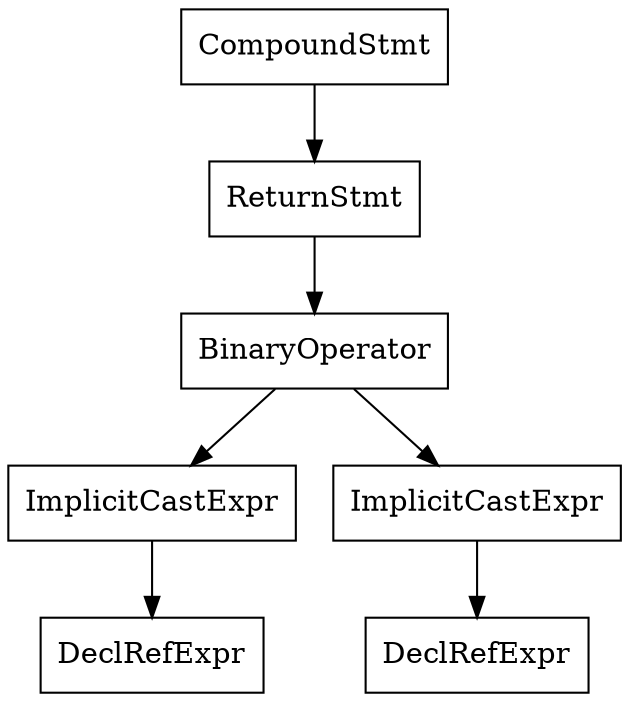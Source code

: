 digraph unnamed {

	Node0x5573ff460af0 [shape=record,label="{CompoundStmt}"];
	Node0x5573ff460af0 -> Node0x5573ff460ae0;
	Node0x5573ff460ae0 [shape=record,label="{ReturnStmt}"];
	Node0x5573ff460ae0 -> Node0x5573ff460ac0;
	Node0x5573ff460ac0 [shape=record,label="{BinaryOperator}"];
	Node0x5573ff460ac0 -> Node0x5573ff460a90;
	Node0x5573ff460ac0 -> Node0x5573ff460aa8;
	Node0x5573ff460a90 [shape=record,label="{ImplicitCastExpr}"];
	Node0x5573ff460a90 -> Node0x5573ff460a50;
	Node0x5573ff460a50 [shape=record,label="{DeclRefExpr}"];
	Node0x5573ff460aa8 [shape=record,label="{ImplicitCastExpr}"];
	Node0x5573ff460aa8 -> Node0x5573ff460a70;
	Node0x5573ff460a70 [shape=record,label="{DeclRefExpr}"];
}
